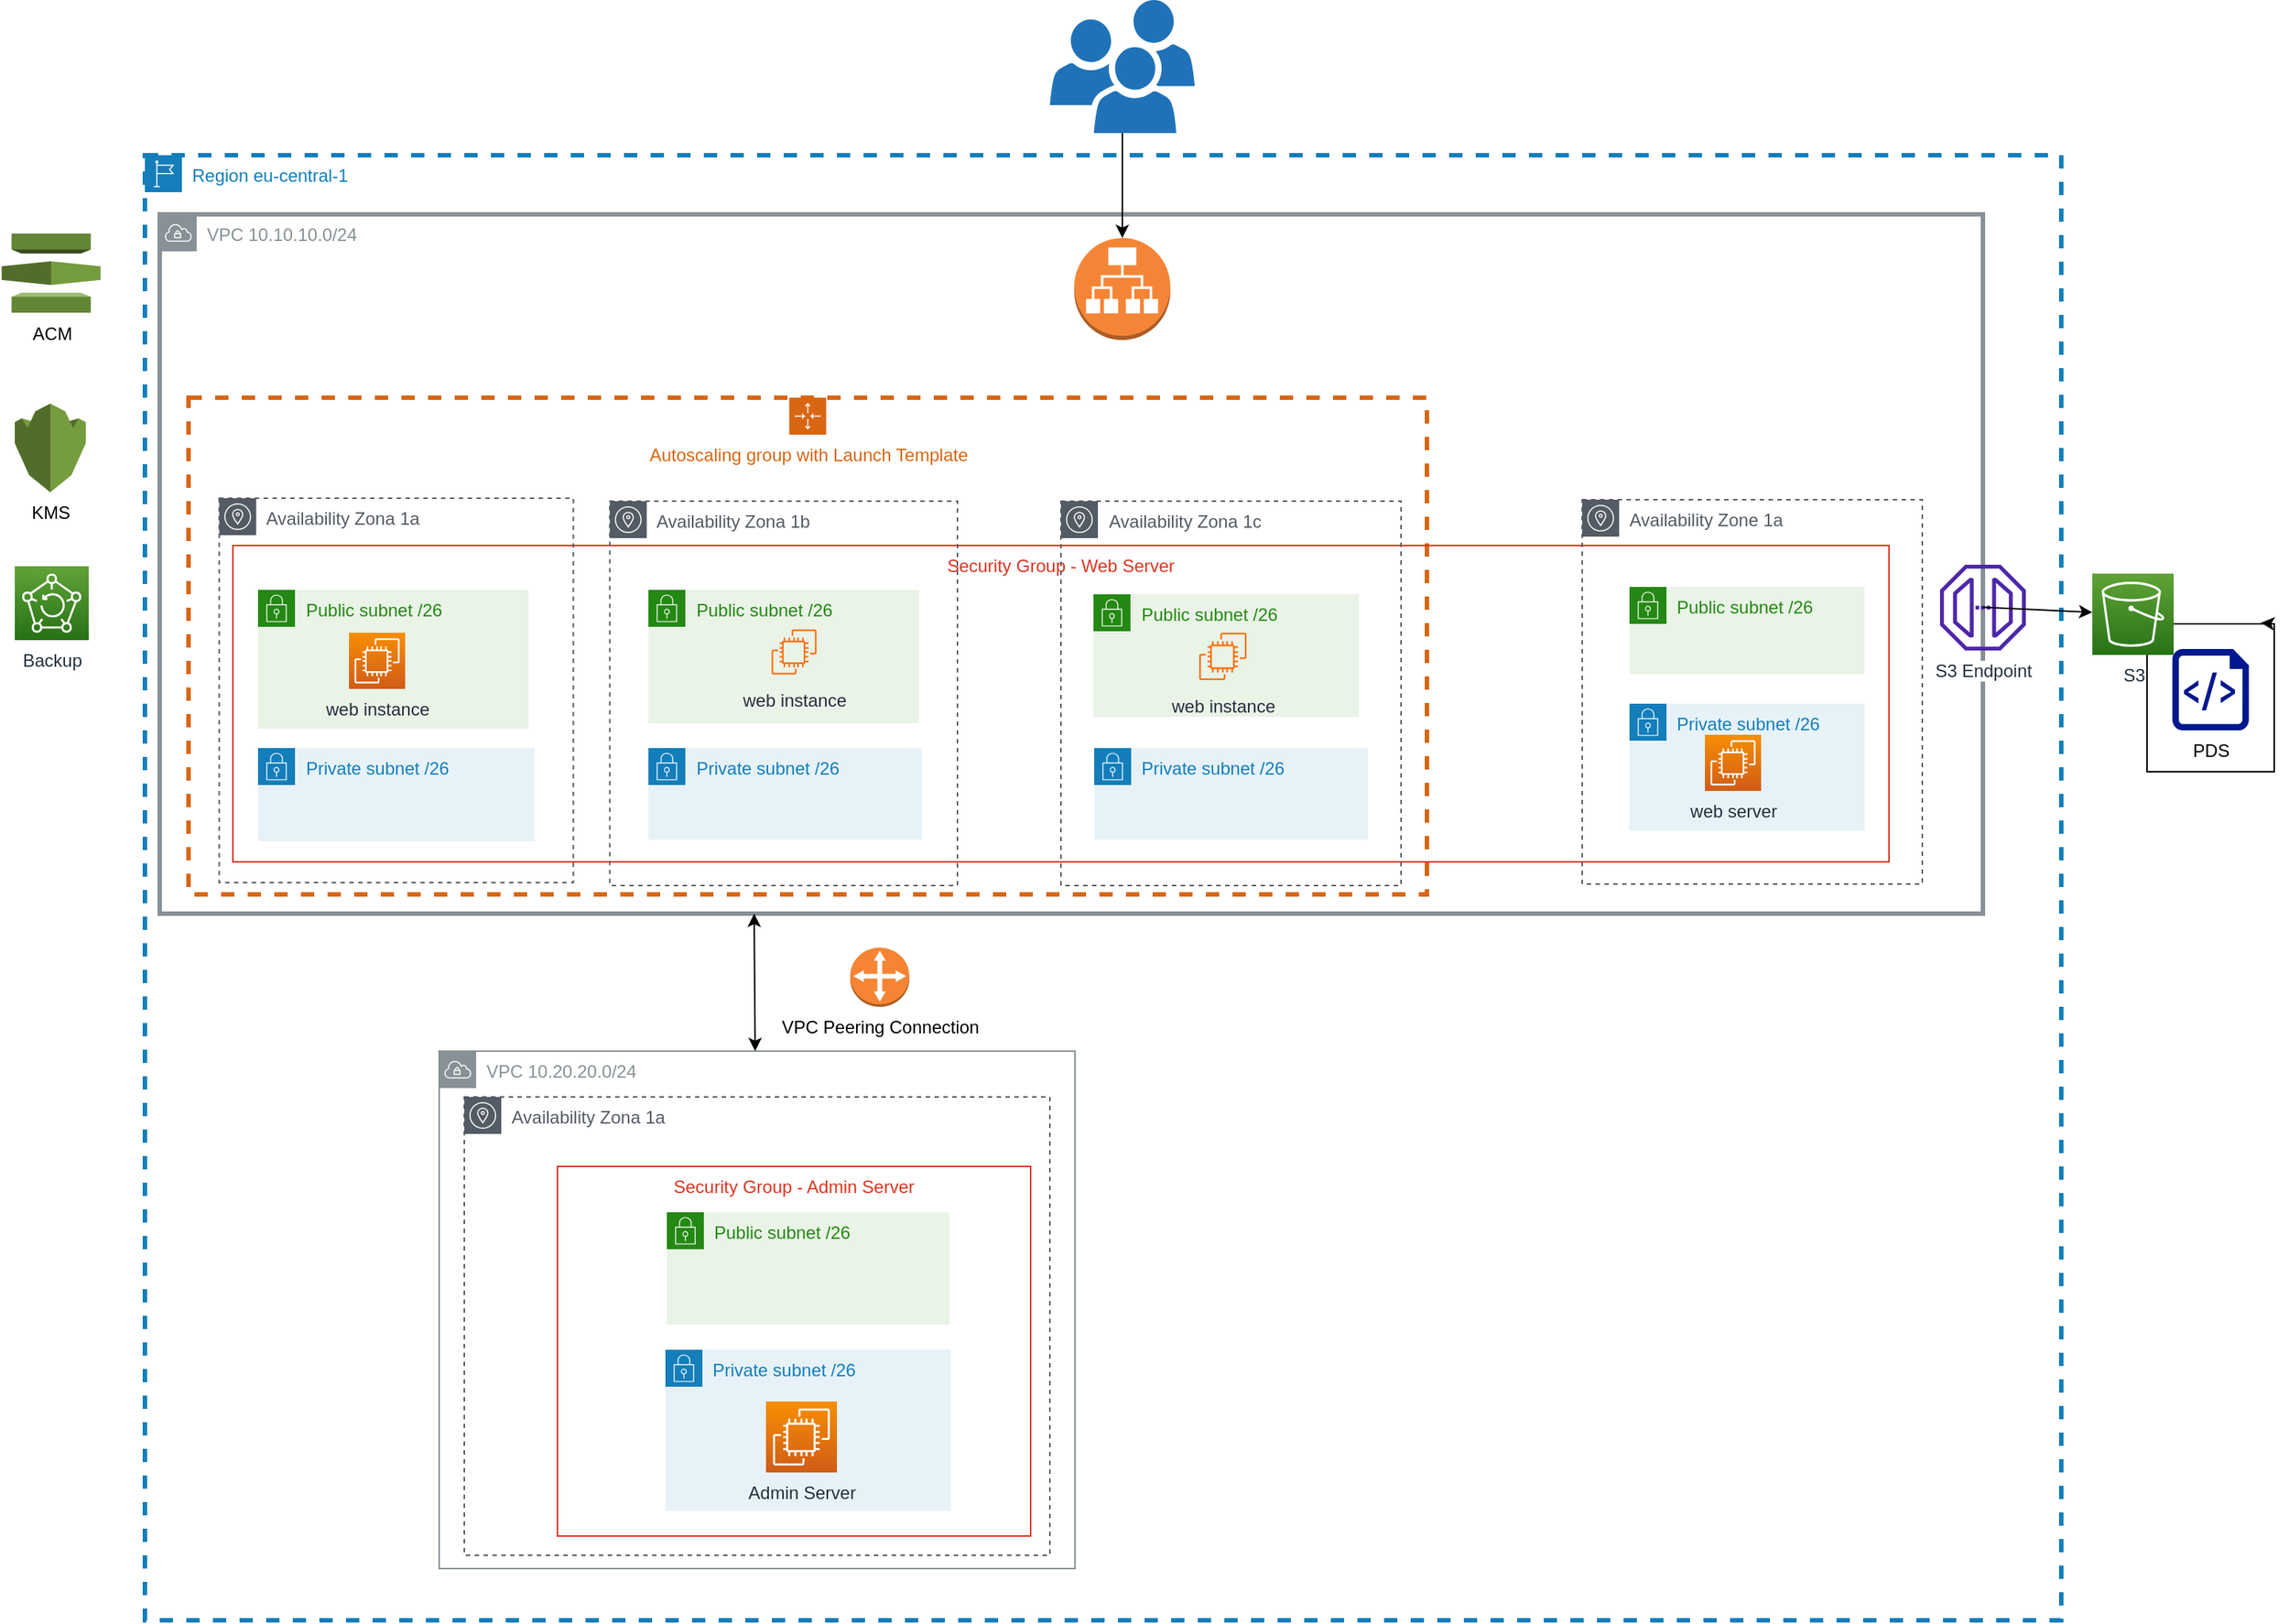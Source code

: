 <mxfile>
    <diagram id="Hy1jQ7YTtF9Ppq3iQ_IU" name="Pagina-1">
        <mxGraphModel dx="1593" dy="1117" grid="0" gridSize="10" guides="1" tooltips="1" connect="1" arrows="1" fold="1" page="1" pageScale="1" pageWidth="827" pageHeight="1169" background="#ffffff" math="0" shadow="0">
            <root>
                <mxCell id="0"/>
                <mxCell id="1" parent="0"/>
                <mxCell id="43" value="Security Group - Admin Server" style="fillColor=none;strokeColor=#DD3522;verticalAlign=top;fontStyle=0;fontColor=#DD3522;" vertex="1" parent="1">
                    <mxGeometry x="447" y="836" width="320" height="250" as="geometry"/>
                </mxCell>
                <mxCell id="HAavd_gLUyI3N0wvdStv-25" value="Region eu-central-1" style="points=[[0,0],[0.25,0],[0.5,0],[0.75,0],[1,0],[1,0.25],[1,0.5],[1,0.75],[1,1],[0.75,1],[0.5,1],[0.25,1],[0,1],[0,0.75],[0,0.5],[0,0.25]];outlineConnect=0;gradientColor=none;html=1;whiteSpace=wrap;fontSize=12;fontStyle=0;container=1;pointerEvents=0;collapsible=0;recursiveResize=0;shape=mxgraph.aws4.group;grIcon=mxgraph.aws4.group_region;strokeColor=#147EBA;fillColor=none;verticalAlign=top;align=left;spacingLeft=30;fontColor=#147EBA;dashed=1;strokeWidth=3;flipH=0;flipV=0;" parent="1" vertex="1">
                    <mxGeometry x="168" y="152" width="1296" height="991" as="geometry"/>
                </mxCell>
                <mxCell id="HAavd_gLUyI3N0wvdStv-35" value="VPC 10.20.20.0/24&lt;br&gt;" style="sketch=0;outlineConnect=0;gradientColor=none;html=1;whiteSpace=wrap;fontSize=12;fontStyle=0;shape=mxgraph.aws4.group;grIcon=mxgraph.aws4.group_vpc;strokeColor=#879196;fillColor=none;verticalAlign=top;align=left;spacingLeft=30;fontColor=#879196;dashed=0;" parent="HAavd_gLUyI3N0wvdStv-25" vertex="1">
                    <mxGeometry x="199" y="606" width="430" height="350" as="geometry"/>
                </mxCell>
                <mxCell id="W49BcRsQiQdXB_XDPb7Q-12" value="Availability Zona 1a" style="sketch=0;outlineConnect=0;gradientColor=none;html=1;whiteSpace=wrap;fontSize=12;fontStyle=0;shape=mxgraph.aws4.group;grIcon=mxgraph.aws4.group_availability_zone;strokeColor=#545B64;fillColor=none;verticalAlign=top;align=left;spacingLeft=30;fontColor=#545B64;dashed=1;flipV=0;flipH=0;" parent="HAavd_gLUyI3N0wvdStv-25" vertex="1">
                    <mxGeometry x="216" y="637" width="396" height="310" as="geometry"/>
                </mxCell>
                <mxCell id="wwyywsmrsrgcyLTouo67-3" value="Public subnet /26" style="points=[[0,0],[0.25,0],[0.5,0],[0.75,0],[1,0],[1,0.25],[1,0.5],[1,0.75],[1,1],[0.75,1],[0.5,1],[0.25,1],[0,1],[0,0.75],[0,0.5],[0,0.25]];outlineConnect=0;gradientColor=none;html=1;whiteSpace=wrap;fontSize=12;fontStyle=0;container=1;pointerEvents=0;collapsible=0;recursiveResize=0;shape=mxgraph.aws4.group;grIcon=mxgraph.aws4.group_security_group;grStroke=0;strokeColor=#248814;fillColor=#E9F3E6;verticalAlign=top;align=left;spacingLeft=30;fontColor=#248814;dashed=0;" parent="HAavd_gLUyI3N0wvdStv-25" vertex="1">
                    <mxGeometry x="353" y="715" width="191" height="76" as="geometry"/>
                </mxCell>
                <mxCell id="HAavd_gLUyI3N0wvdStv-36" value="VPC 10.10.10.0/24" style="sketch=0;outlineConnect=0;gradientColor=none;html=1;whiteSpace=wrap;fontSize=12;fontStyle=0;shape=mxgraph.aws4.group;grIcon=mxgraph.aws4.group_vpc;strokeColor=#879196;fillColor=none;verticalAlign=top;align=left;spacingLeft=30;fontColor=#879196;dashed=0;strokeWidth=3;" parent="HAavd_gLUyI3N0wvdStv-25" vertex="1">
                    <mxGeometry x="10" y="40" width="1233" height="473" as="geometry"/>
                </mxCell>
                <mxCell id="wwyywsmrsrgcyLTouo67-17" value="Autoscaling group with Launch Template" style="points=[[0,0],[0.25,0],[0.5,0],[0.75,0],[1,0],[1,0.25],[1,0.5],[1,0.75],[1,1],[0.75,1],[0.5,1],[0.25,1],[0,1],[0,0.75],[0,0.5],[0,0.25]];outlineConnect=0;gradientColor=none;html=1;whiteSpace=wrap;fontSize=12;fontStyle=0;container=1;pointerEvents=0;collapsible=0;recursiveResize=0;shape=mxgraph.aws4.groupCenter;grIcon=mxgraph.aws4.group_auto_scaling_group;grStroke=1;strokeColor=#D86613;fillColor=none;verticalAlign=top;align=center;fontColor=#D86613;dashed=1;spacingTop=25;strokeWidth=3;" parent="HAavd_gLUyI3N0wvdStv-25" vertex="1">
                    <mxGeometry x="29.5" y="164" width="837.5" height="336" as="geometry"/>
                </mxCell>
                <mxCell id="wwyywsmrsrgcyLTouo67-22" value="Security Group - Web Server" style="fillColor=none;strokeColor=#DD3522;verticalAlign=top;fontStyle=0;fontColor=#DD3522;" parent="wwyywsmrsrgcyLTouo67-17" vertex="1">
                    <mxGeometry x="30" y="100" width="1120" height="214" as="geometry"/>
                </mxCell>
                <mxCell id="HAavd_gLUyI3N0wvdStv-28" value="Availability Zona 1a" style="sketch=0;outlineConnect=0;gradientColor=none;html=1;whiteSpace=wrap;fontSize=12;fontStyle=0;shape=mxgraph.aws4.group;grIcon=mxgraph.aws4.group_availability_zone;strokeColor=#545B64;fillColor=none;verticalAlign=top;align=left;spacingLeft=30;fontColor=#545B64;dashed=1;" parent="wwyywsmrsrgcyLTouo67-17" vertex="1">
                    <mxGeometry x="20.75" y="68" width="239.5" height="260" as="geometry"/>
                </mxCell>
                <mxCell id="HAavd_gLUyI3N0wvdStv-34" value="Availability Zona 1c" style="sketch=0;outlineConnect=0;gradientColor=none;html=1;whiteSpace=wrap;fontSize=12;fontStyle=0;shape=mxgraph.aws4.group;grIcon=mxgraph.aws4.group_availability_zone;strokeColor=#545B64;fillColor=none;verticalAlign=top;align=left;spacingLeft=30;fontColor=#545B64;dashed=1;flipV=0;flipH=0;" parent="wwyywsmrsrgcyLTouo67-17" vertex="1">
                    <mxGeometry x="590" y="70" width="230" height="260" as="geometry"/>
                </mxCell>
                <mxCell id="HAavd_gLUyI3N0wvdStv-29" value="Availability Zona 1b" style="sketch=0;outlineConnect=0;gradientColor=none;html=1;whiteSpace=wrap;fontSize=12;fontStyle=0;shape=mxgraph.aws4.group;grIcon=mxgraph.aws4.group_availability_zone;strokeColor=#545B64;fillColor=none;verticalAlign=top;align=left;spacingLeft=30;fontColor=#545B64;dashed=1;" parent="wwyywsmrsrgcyLTouo67-17" vertex="1">
                    <mxGeometry x="284.87" y="70" width="235.13" height="260" as="geometry"/>
                </mxCell>
                <mxCell id="HAavd_gLUyI3N0wvdStv-19" value="Public subnet /26" style="points=[[0,0],[0.25,0],[0.5,0],[0.75,0],[1,0],[1,0.25],[1,0.5],[1,0.75],[1,1],[0.75,1],[0.5,1],[0.25,1],[0,1],[0,0.75],[0,0.5],[0,0.25]];outlineConnect=0;gradientColor=none;html=1;whiteSpace=wrap;fontSize=12;fontStyle=0;container=1;pointerEvents=0;collapsible=0;recursiveResize=0;shape=mxgraph.aws4.group;grIcon=mxgraph.aws4.group_security_group;grStroke=0;strokeColor=#248814;fillColor=#E9F3E6;verticalAlign=top;align=left;spacingLeft=30;fontColor=#248814;dashed=0;" parent="wwyywsmrsrgcyLTouo67-17" vertex="1">
                    <mxGeometry x="311" y="130" width="183" height="90" as="geometry"/>
                </mxCell>
                <mxCell id="7" value="web instance" style="sketch=0;points=[[0,0,0],[0.25,0,0],[0.5,0,0],[0.75,0,0],[1,0,0],[0,1,0],[0.25,1,0],[0.5,1,0],[0.75,1,0],[1,1,0],[0,0.25,0],[0,0.5,0],[0,0.75,0],[1,0.25,0],[1,0.5,0],[1,0.75,0]];outlineConnect=0;fontColor=#232F3E;gradientColor=#F78E04;gradientDirection=north;fillColor=none;strokeColor=#FF6F0F;dashed=0;verticalLabelPosition=bottom;verticalAlign=top;align=center;html=1;fontSize=12;fontStyle=0;aspect=fixed;shape=mxgraph.aws4.resourceIcon;resIcon=mxgraph.aws4.ec2;" vertex="1" parent="HAavd_gLUyI3N0wvdStv-19">
                    <mxGeometry x="79.5" y="23" width="38" height="38" as="geometry"/>
                </mxCell>
                <mxCell id="HAavd_gLUyI3N0wvdStv-23" value="Private subnet /26" style="points=[[0,0],[0.25,0],[0.5,0],[0.75,0],[1,0],[1,0.25],[1,0.5],[1,0.75],[1,1],[0.75,1],[0.5,1],[0.25,1],[0,1],[0,0.75],[0,0.5],[0,0.25]];outlineConnect=0;gradientColor=none;html=1;whiteSpace=wrap;fontSize=12;fontStyle=0;container=1;pointerEvents=0;collapsible=0;recursiveResize=0;shape=mxgraph.aws4.group;grIcon=mxgraph.aws4.group_security_group;grStroke=0;strokeColor=#147EBA;fillColor=#E6F2F8;verticalAlign=top;align=left;spacingLeft=30;fontColor=#147EBA;dashed=0;" parent="wwyywsmrsrgcyLTouo67-17" vertex="1">
                    <mxGeometry x="47" y="237" width="187" height="63" as="geometry"/>
                </mxCell>
                <mxCell id="HAavd_gLUyI3N0wvdStv-18" value="Public subnet /26" style="points=[[0,0],[0.25,0],[0.5,0],[0.75,0],[1,0],[1,0.25],[1,0.5],[1,0.75],[1,1],[0.75,1],[0.5,1],[0.25,1],[0,1],[0,0.75],[0,0.5],[0,0.25]];outlineConnect=0;gradientColor=none;html=1;whiteSpace=wrap;fontSize=12;fontStyle=0;container=1;pointerEvents=0;collapsible=0;recursiveResize=0;shape=mxgraph.aws4.group;grIcon=mxgraph.aws4.group_security_group;grStroke=0;strokeColor=#248814;fillColor=#E9F3E6;verticalAlign=top;align=left;spacingLeft=30;fontColor=#248814;dashed=0;" parent="wwyywsmrsrgcyLTouo67-17" vertex="1">
                    <mxGeometry x="47" y="130" width="183" height="94" as="geometry"/>
                </mxCell>
                <mxCell id="wwyywsmrsrgcyLTouo67-13" value="web instance" style="sketch=0;points=[[0,0,0],[0.25,0,0],[0.5,0,0],[0.75,0,0],[1,0,0],[0,1,0],[0.25,1,0],[0.5,1,0],[0.75,1,0],[1,1,0],[0,0.25,0],[0,0.5,0],[0,0.75,0],[1,0.25,0],[1,0.5,0],[1,0.75,0]];outlineConnect=0;fontColor=#232F3E;gradientColor=#F78E04;gradientDirection=north;fillColor=#D05C17;strokeColor=#ffffff;dashed=0;verticalLabelPosition=bottom;verticalAlign=top;align=center;html=1;fontSize=12;fontStyle=0;aspect=fixed;shape=mxgraph.aws4.resourceIcon;resIcon=mxgraph.aws4.ec2;" parent="HAavd_gLUyI3N0wvdStv-18" vertex="1">
                    <mxGeometry x="61.5" y="29" width="38" height="38" as="geometry"/>
                </mxCell>
                <mxCell id="HAavd_gLUyI3N0wvdStv-22" value="Private subnet /26" style="points=[[0,0],[0.25,0],[0.5,0],[0.75,0],[1,0],[1,0.25],[1,0.5],[1,0.75],[1,1],[0.75,1],[0.5,1],[0.25,1],[0,1],[0,0.75],[0,0.5],[0,0.25]];outlineConnect=0;gradientColor=none;html=1;whiteSpace=wrap;fontSize=12;fontStyle=0;container=1;pointerEvents=0;collapsible=0;recursiveResize=0;shape=mxgraph.aws4.group;grIcon=mxgraph.aws4.group_security_group;grStroke=0;strokeColor=#147EBA;fillColor=#E6F2F8;verticalAlign=top;align=left;spacingLeft=30;fontColor=#147EBA;dashed=0;" parent="wwyywsmrsrgcyLTouo67-17" vertex="1">
                    <mxGeometry x="311" y="237" width="185" height="62" as="geometry"/>
                </mxCell>
                <mxCell id="53" value="Private subnet /26" style="points=[[0,0],[0.25,0],[0.5,0],[0.75,0],[1,0],[1,0.25],[1,0.5],[1,0.75],[1,1],[0.75,1],[0.5,1],[0.25,1],[0,1],[0,0.75],[0,0.5],[0,0.25]];outlineConnect=0;gradientColor=none;html=1;whiteSpace=wrap;fontSize=12;fontStyle=0;container=1;pointerEvents=0;collapsible=0;recursiveResize=0;shape=mxgraph.aws4.group;grIcon=mxgraph.aws4.group_security_group;grStroke=0;strokeColor=#147EBA;fillColor=#E6F2F8;verticalAlign=top;align=left;spacingLeft=30;fontColor=#147EBA;dashed=0;" vertex="1" parent="wwyywsmrsrgcyLTouo67-17">
                    <mxGeometry x="612.5" y="237" width="185" height="62" as="geometry"/>
                </mxCell>
                <mxCell id="HAavd_gLUyI3N0wvdStv-38" value="Public subnet /26" style="points=[[0,0],[0.25,0],[0.5,0],[0.75,0],[1,0],[1,0.25],[1,0.5],[1,0.75],[1,1],[0.75,1],[0.5,1],[0.25,1],[0,1],[0,0.75],[0,0.5],[0,0.25]];outlineConnect=0;gradientColor=none;html=1;whiteSpace=wrap;fontSize=12;fontStyle=0;container=1;pointerEvents=0;collapsible=0;recursiveResize=0;shape=mxgraph.aws4.group;grIcon=mxgraph.aws4.group_security_group;grStroke=0;strokeColor=#248814;fillColor=#E9F3E6;verticalAlign=top;align=left;spacingLeft=30;fontColor=#248814;dashed=0;" parent="wwyywsmrsrgcyLTouo67-17" vertex="1">
                    <mxGeometry x="612" y="133" width="179.5" height="83" as="geometry"/>
                </mxCell>
                <mxCell id="44" value="web instance" style="sketch=0;points=[[0,0,0],[0.25,0,0],[0.5,0,0],[0.75,0,0],[1,0,0],[0,1,0],[0.25,1,0],[0.5,1,0],[0.75,1,0],[1,1,0],[0,0.25,0],[0,0.5,0],[0,0.75,0],[1,0.25,0],[1,0.5,0],[1,0.75,0]];outlineConnect=0;fontColor=#232F3E;gradientColor=#F78E04;gradientDirection=north;fillColor=none;strokeColor=#FF6F0F;dashed=0;verticalLabelPosition=bottom;verticalAlign=top;align=center;html=1;fontSize=12;fontStyle=0;aspect=fixed;shape=mxgraph.aws4.resourceIcon;resIcon=mxgraph.aws4.ec2;" vertex="1" parent="HAavd_gLUyI3N0wvdStv-38">
                    <mxGeometry x="67.5" y="22" width="40" height="40" as="geometry"/>
                </mxCell>
                <mxCell id="wwyywsmrsrgcyLTouo67-2" value="Private subnet /26" style="points=[[0,0],[0.25,0],[0.5,0],[0.75,0],[1,0],[1,0.25],[1,0.5],[1,0.75],[1,1],[0.75,1],[0.5,1],[0.25,1],[0,1],[0,0.75],[0,0.5],[0,0.25]];outlineConnect=0;gradientColor=none;html=1;whiteSpace=wrap;fontSize=12;fontStyle=0;container=1;pointerEvents=0;collapsible=0;recursiveResize=0;shape=mxgraph.aws4.group;grIcon=mxgraph.aws4.group_security_group;grStroke=0;strokeColor=#147EBA;fillColor=#E6F2F8;verticalAlign=top;align=left;spacingLeft=30;fontColor=#147EBA;dashed=0;" parent="HAavd_gLUyI3N0wvdStv-25" vertex="1">
                    <mxGeometry x="352" y="808" width="193" height="109" as="geometry"/>
                </mxCell>
                <mxCell id="wwyywsmrsrgcyLTouo67-4" value="" style="outlineConnect=0;dashed=0;verticalLabelPosition=bottom;verticalAlign=top;align=center;html=1;shape=mxgraph.aws3.application_load_balancer;fillColor=#F58536;gradientColor=none;" parent="HAavd_gLUyI3N0wvdStv-25" vertex="1">
                    <mxGeometry x="628.5" y="56" width="65" height="69" as="geometry"/>
                </mxCell>
                <mxCell id="HAavd_gLUyI3N0wvdStv-1" value="VPC Peering Connection" style="outlineConnect=0;dashed=0;verticalLabelPosition=bottom;verticalAlign=top;align=center;html=1;shape=mxgraph.aws3.customer_gateway;fillColor=#F58534;gradientColor=none;fontColor=#000000;" parent="HAavd_gLUyI3N0wvdStv-25" vertex="1">
                    <mxGeometry x="477" y="536" width="40" height="40" as="geometry"/>
                </mxCell>
                <mxCell id="W49BcRsQiQdXB_XDPb7Q-2" value="" style="endArrow=classic;startArrow=classic;html=1;rounded=0;fontColor=#000000;strokeColor=#000000;" parent="HAavd_gLUyI3N0wvdStv-25" source="HAavd_gLUyI3N0wvdStv-35" edge="1">
                    <mxGeometry width="50" height="50" relative="1" as="geometry">
                        <mxPoint x="362" y="550" as="sourcePoint"/>
                        <mxPoint x="412" y="513" as="targetPoint"/>
                    </mxGeometry>
                </mxCell>
                <mxCell id="10" value="Availability Zone 1a" style="sketch=0;outlineConnect=0;gradientColor=none;html=1;whiteSpace=wrap;fontSize=12;fontStyle=0;shape=mxgraph.aws4.group;grIcon=mxgraph.aws4.group_availability_zone;strokeColor=#545B64;fillColor=none;verticalAlign=top;align=left;spacingLeft=30;fontColor=#545B64;dashed=1;flipV=0;flipH=0;" vertex="1" parent="HAavd_gLUyI3N0wvdStv-25">
                    <mxGeometry x="972" y="233" width="230" height="260" as="geometry"/>
                </mxCell>
                <mxCell id="12" value="Public subnet /26" style="points=[[0,0],[0.25,0],[0.5,0],[0.75,0],[1,0],[1,0.25],[1,0.5],[1,0.75],[1,1],[0.75,1],[0.5,1],[0.25,1],[0,1],[0,0.75],[0,0.5],[0,0.25]];outlineConnect=0;gradientColor=none;html=1;whiteSpace=wrap;fontSize=12;fontStyle=0;container=1;pointerEvents=0;collapsible=0;recursiveResize=0;shape=mxgraph.aws4.group;grIcon=mxgraph.aws4.group_security_group;grStroke=0;strokeColor=#248814;fillColor=#E9F3E6;verticalAlign=top;align=left;spacingLeft=30;fontColor=#248814;dashed=0;" vertex="1" parent="HAavd_gLUyI3N0wvdStv-25">
                    <mxGeometry x="1004" y="292" width="159" height="59" as="geometry"/>
                </mxCell>
                <mxCell id="40" value="Private subnet /26" style="points=[[0,0],[0.25,0],[0.5,0],[0.75,0],[1,0],[1,0.25],[1,0.5],[1,0.75],[1,1],[0.75,1],[0.5,1],[0.25,1],[0,1],[0,0.75],[0,0.5],[0,0.25]];outlineConnect=0;gradientColor=none;html=1;whiteSpace=wrap;fontSize=12;fontStyle=0;container=1;pointerEvents=0;collapsible=0;recursiveResize=0;shape=mxgraph.aws4.group;grIcon=mxgraph.aws4.group_security_group;grStroke=0;strokeColor=#147EBA;fillColor=#E6F2F8;verticalAlign=top;align=left;spacingLeft=30;fontColor=#147EBA;dashed=0;" vertex="1" parent="HAavd_gLUyI3N0wvdStv-25">
                    <mxGeometry x="1004" y="371" width="159" height="86" as="geometry"/>
                </mxCell>
                <mxCell id="41" value="web server" style="sketch=0;points=[[0,0,0],[0.25,0,0],[0.5,0,0],[0.75,0,0],[1,0,0],[0,1,0],[0.25,1,0],[0.5,1,0],[0.75,1,0],[1,1,0],[0,0.25,0],[0,0.5,0],[0,0.75,0],[1,0.25,0],[1,0.5,0],[1,0.75,0]];outlineConnect=0;fontColor=#232F3E;gradientColor=#F78E04;gradientDirection=north;fillColor=#D05C17;strokeColor=#ffffff;dashed=0;verticalLabelPosition=bottom;verticalAlign=top;align=center;html=1;fontSize=12;fontStyle=0;aspect=fixed;shape=mxgraph.aws4.resourceIcon;resIcon=mxgraph.aws4.ec2;" vertex="1" parent="40">
                    <mxGeometry x="51" y="21" width="38" height="38" as="geometry"/>
                </mxCell>
                <mxCell id="50" value="S3 Endpoint" style="sketch=0;outlineConnect=0;fontColor=#232F3E;gradientColor=none;fillColor=#4D27AA;strokeColor=none;dashed=0;verticalLabelPosition=bottom;verticalAlign=top;align=center;html=1;fontSize=12;fontStyle=0;aspect=fixed;pointerEvents=1;shape=mxgraph.aws4.endpoint;labelBackgroundColor=#FFFFFF;" vertex="1" parent="HAavd_gLUyI3N0wvdStv-25">
                    <mxGeometry x="1214" y="277" width="58" height="58" as="geometry"/>
                </mxCell>
                <mxCell id="wwyywsmrsrgcyLTouo67-16" value="Admin Server" style="sketch=0;points=[[0,0,0],[0.25,0,0],[0.5,0,0],[0.75,0,0],[1,0,0],[0,1,0],[0.25,1,0],[0.5,1,0],[0.75,1,0],[1,1,0],[0,0.25,0],[0,0.5,0],[0,0.75,0],[1,0.25,0],[1,0.5,0],[1,0.75,0]];outlineConnect=0;fontColor=#232F3E;gradientColor=#F78E04;gradientDirection=north;fillColor=#D05C17;strokeColor=#ffffff;dashed=0;verticalLabelPosition=bottom;verticalAlign=top;align=center;html=1;fontSize=12;fontStyle=0;aspect=fixed;shape=mxgraph.aws4.resourceIcon;resIcon=mxgraph.aws4.ec2;" parent="HAavd_gLUyI3N0wvdStv-25" vertex="1">
                    <mxGeometry x="420" y="843" width="48" height="48" as="geometry"/>
                </mxCell>
                <mxCell id="HAavd_gLUyI3N0wvdStv-10" value="" style="rounded=0;whiteSpace=wrap;html=1;fillColor=none;strokeColor=#000000;" parent="1" vertex="1">
                    <mxGeometry x="1522" y="469" width="86" height="100" as="geometry"/>
                </mxCell>
                <mxCell id="HAavd_gLUyI3N0wvdStv-6" value="S3" style="sketch=0;points=[[0,0,0],[0.25,0,0],[0.5,0,0],[0.75,0,0],[1,0,0],[0,1,0],[0.25,1,0],[0.5,1,0],[0.75,1,0],[1,1,0],[0,0.25,0],[0,0.5,0],[0,0.75,0],[1,0.25,0],[1,0.5,0],[1,0.75,0]];outlineConnect=0;fontColor=#232F3E;gradientColor=#60A337;gradientDirection=north;fillColor=#277116;strokeColor=#ffffff;dashed=0;verticalLabelPosition=bottom;verticalAlign=top;align=center;html=1;fontSize=12;fontStyle=0;aspect=fixed;shape=mxgraph.aws4.resourceIcon;resIcon=mxgraph.aws4.s3;" parent="1" vertex="1">
                    <mxGeometry x="1485" y="435" width="55" height="55" as="geometry"/>
                </mxCell>
                <mxCell id="HAavd_gLUyI3N0wvdStv-7" value="KMS" style="outlineConnect=0;dashed=0;verticalLabelPosition=bottom;verticalAlign=top;align=center;html=1;shape=mxgraph.aws3.kms;fillColor=#759C3E;gradientColor=none;fontColor=#000000;" parent="1" vertex="1">
                    <mxGeometry x="80" y="320" width="48" height="60" as="geometry"/>
                </mxCell>
                <mxCell id="HAavd_gLUyI3N0wvdStv-8" value="Backup" style="sketch=0;points=[[0,0,0],[0.25,0,0],[0.5,0,0],[0.75,0,0],[1,0,0],[0,1,0],[0.25,1,0],[0.5,1,0],[0.75,1,0],[1,1,0],[0,0.25,0],[0,0.5,0],[0,0.75,0],[1,0.25,0],[1,0.5,0],[1,0.75,0]];outlineConnect=0;fontColor=#232F3E;gradientColor=#60A337;gradientDirection=north;fillColor=#277116;strokeColor=#ffffff;dashed=0;verticalLabelPosition=bottom;verticalAlign=top;align=center;html=1;fontSize=12;fontStyle=0;aspect=fixed;shape=mxgraph.aws4.resourceIcon;resIcon=mxgraph.aws4.backup;" parent="1" vertex="1">
                    <mxGeometry x="80" y="430" width="50" height="50" as="geometry"/>
                </mxCell>
                <mxCell id="wwyywsmrsrgcyLTouo67-12" value="" style="edgeStyle=orthogonalEdgeStyle;rounded=0;orthogonalLoop=1;jettySize=auto;html=1;strokeColor=#000000;" parent="1" source="wwyywsmrsrgcyLTouo67-11" target="wwyywsmrsrgcyLTouo67-4" edge="1">
                    <mxGeometry relative="1" as="geometry"/>
                </mxCell>
                <mxCell id="wwyywsmrsrgcyLTouo67-11" value="" style="sketch=0;pointerEvents=1;shadow=0;dashed=0;html=1;strokeColor=none;labelPosition=center;verticalLabelPosition=bottom;verticalAlign=top;outlineConnect=0;align=center;shape=mxgraph.office.users.users;fillColor=#2072B8;" parent="1" vertex="1">
                    <mxGeometry x="780" y="47" width="98" height="90" as="geometry"/>
                </mxCell>
                <mxCell id="cpGAjX_BwhsMm2MpVyoH-3" value="PDS" style="sketch=0;aspect=fixed;pointerEvents=1;shadow=0;dashed=0;html=1;strokeColor=none;labelPosition=center;verticalLabelPosition=bottom;verticalAlign=top;align=center;fillColor=#00188D;shape=mxgraph.azure.script_file;fontColor=#000000;" parent="1" vertex="1">
                    <mxGeometry x="1539.15" y="486" width="51.7" height="55" as="geometry"/>
                </mxCell>
                <mxCell id="4" value="ACM&lt;br&gt;" style="outlineConnect=0;dashed=0;verticalLabelPosition=bottom;verticalAlign=top;align=center;html=1;shape=mxgraph.aws3.certificate_manager;fillColor=#759C3E;gradientColor=none;labelBackgroundColor=#FFFFFF;fontColor=#000000;strokeColor=#000000;" vertex="1" parent="1">
                    <mxGeometry x="71.15" y="205" width="66.85" height="53.5" as="geometry"/>
                </mxCell>
                <mxCell id="47" style="edgeStyle=none;html=1;exitX=1;exitY=0;exitDx=0;exitDy=0;entryX=0.896;entryY=-0.008;entryDx=0;entryDy=0;entryPerimeter=0;fontSize=12;fontColor=#000000;strokeColor=#000000;" edge="1" parent="1" source="HAavd_gLUyI3N0wvdStv-10" target="HAavd_gLUyI3N0wvdStv-10">
                    <mxGeometry relative="1" as="geometry"/>
                </mxCell>
                <mxCell id="49" value="" style="edgeStyle=none;html=1;fontSize=12;fontColor=#000000;strokeColor=#000000;" edge="1" parent="1" source="HAavd_gLUyI3N0wvdStv-36" target="HAavd_gLUyI3N0wvdStv-6">
                    <mxGeometry relative="1" as="geometry"/>
                </mxCell>
            </root>
        </mxGraphModel>
    </diagram>
</mxfile>